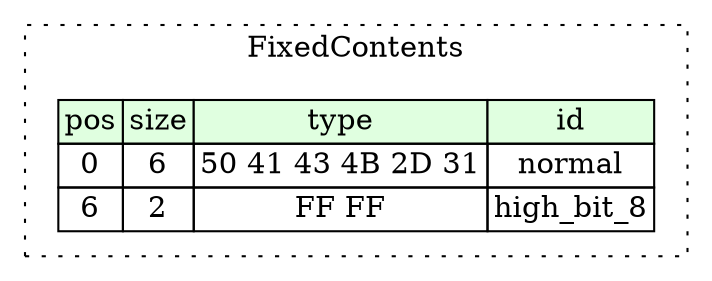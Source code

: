 digraph {
	rankdir=LR;
	node [shape=plaintext];
	subgraph cluster__fixed_contents {
		label="FixedContents";
		graph[style=dotted];

		fixed_contents__seq [label=<<TABLE BORDER="0" CELLBORDER="1" CELLSPACING="0">
			<TR><TD BGCOLOR="#E0FFE0">pos</TD><TD BGCOLOR="#E0FFE0">size</TD><TD BGCOLOR="#E0FFE0">type</TD><TD BGCOLOR="#E0FFE0">id</TD></TR>
			<TR><TD PORT="normal_pos">0</TD><TD PORT="normal_size">6</TD><TD>50 41 43 4B 2D 31</TD><TD PORT="normal_type">normal</TD></TR>
			<TR><TD PORT="high_bit_8_pos">6</TD><TD PORT="high_bit_8_size">2</TD><TD>FF FF</TD><TD PORT="high_bit_8_type">high_bit_8</TD></TR>
		</TABLE>>];
	}
}
